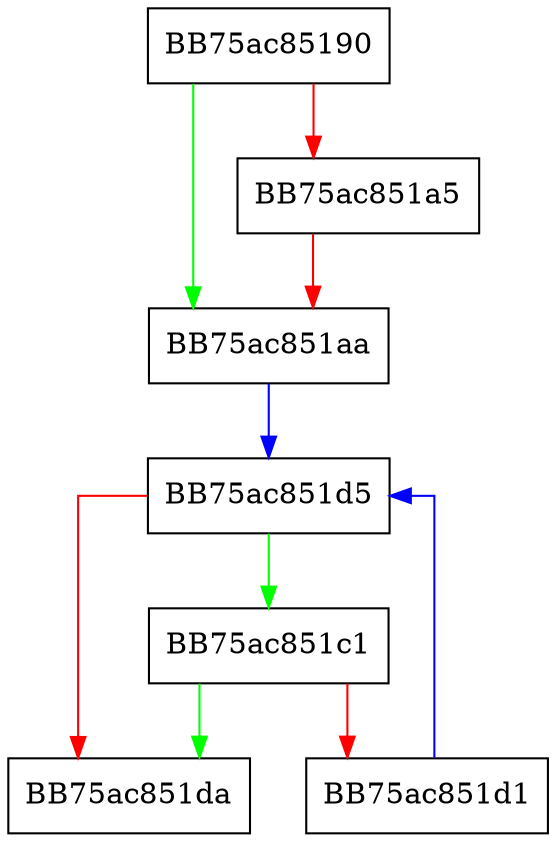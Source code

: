 digraph GetServiceQueryElement {
  node [shape="box"];
  graph [splines=ortho];
  BB75ac85190 -> BB75ac851aa [color="green"];
  BB75ac85190 -> BB75ac851a5 [color="red"];
  BB75ac851a5 -> BB75ac851aa [color="red"];
  BB75ac851aa -> BB75ac851d5 [color="blue"];
  BB75ac851c1 -> BB75ac851da [color="green"];
  BB75ac851c1 -> BB75ac851d1 [color="red"];
  BB75ac851d1 -> BB75ac851d5 [color="blue"];
  BB75ac851d5 -> BB75ac851c1 [color="green"];
  BB75ac851d5 -> BB75ac851da [color="red"];
}